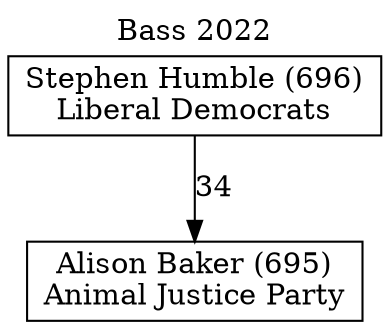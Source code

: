 // House preference flow
digraph "Alison Baker (695)_Bass_2022" {
	graph [label="Bass 2022" labelloc=t mclimit=2]
	node [shape=box]
	"Alison Baker (695)" [label="Alison Baker (695)
Animal Justice Party"]
	"Stephen Humble (696)" [label="Stephen Humble (696)
Liberal Democrats"]
	"Stephen Humble (696)" -> "Alison Baker (695)" [label=34]
}
